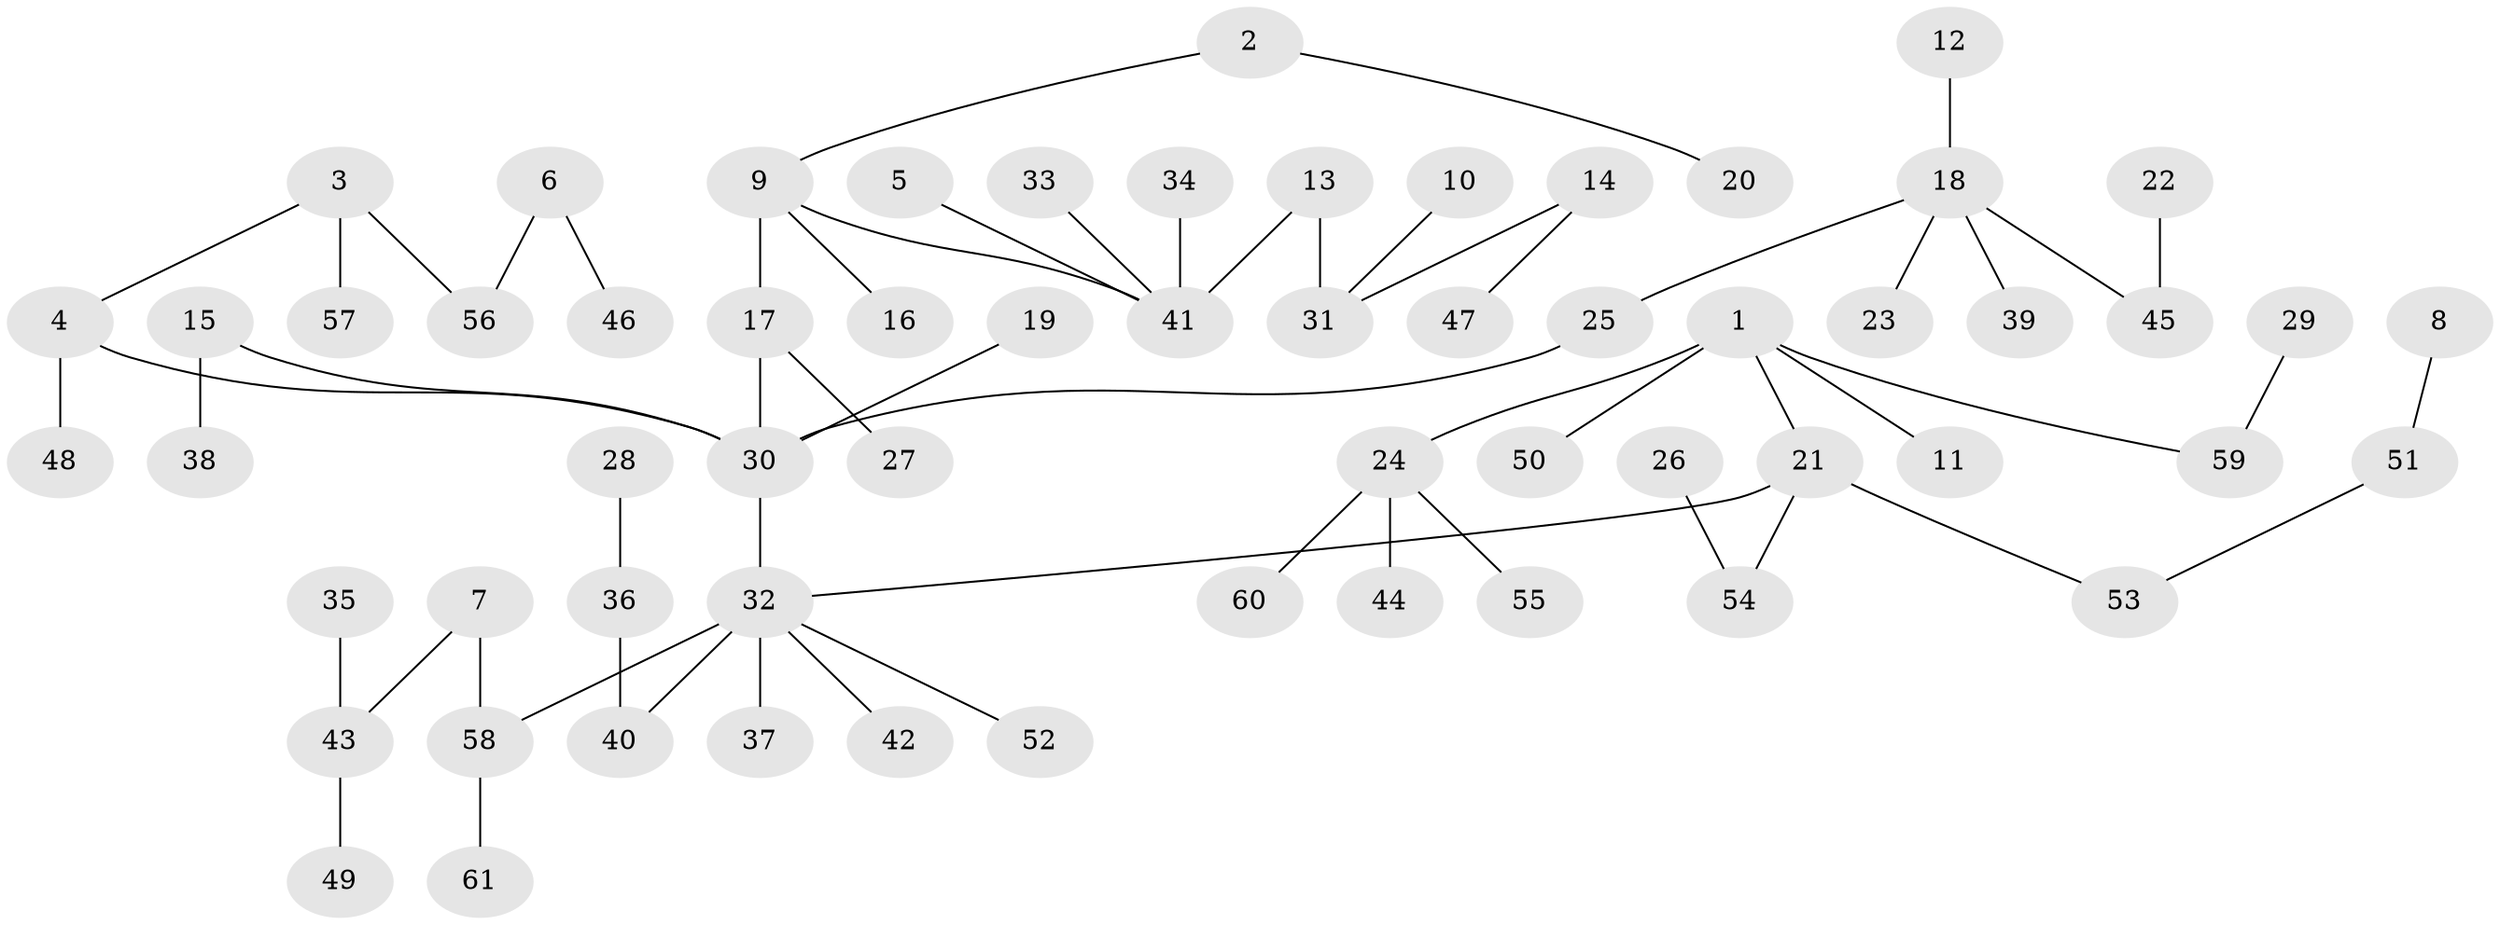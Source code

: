 // original degree distribution, {8: 0.00819672131147541, 7: 0.00819672131147541, 4: 0.04918032786885246, 5: 0.03278688524590164, 6: 0.02459016393442623, 3: 0.12295081967213115, 1: 0.5245901639344263, 2: 0.22950819672131148}
// Generated by graph-tools (version 1.1) at 2025/02/03/09/25 03:02:23]
// undirected, 61 vertices, 60 edges
graph export_dot {
graph [start="1"]
  node [color=gray90,style=filled];
  1;
  2;
  3;
  4;
  5;
  6;
  7;
  8;
  9;
  10;
  11;
  12;
  13;
  14;
  15;
  16;
  17;
  18;
  19;
  20;
  21;
  22;
  23;
  24;
  25;
  26;
  27;
  28;
  29;
  30;
  31;
  32;
  33;
  34;
  35;
  36;
  37;
  38;
  39;
  40;
  41;
  42;
  43;
  44;
  45;
  46;
  47;
  48;
  49;
  50;
  51;
  52;
  53;
  54;
  55;
  56;
  57;
  58;
  59;
  60;
  61;
  1 -- 11 [weight=1.0];
  1 -- 21 [weight=1.0];
  1 -- 24 [weight=1.0];
  1 -- 50 [weight=1.0];
  1 -- 59 [weight=1.0];
  2 -- 9 [weight=1.0];
  2 -- 20 [weight=1.0];
  3 -- 4 [weight=1.0];
  3 -- 56 [weight=1.0];
  3 -- 57 [weight=1.0];
  4 -- 30 [weight=1.0];
  4 -- 48 [weight=1.0];
  5 -- 41 [weight=1.0];
  6 -- 46 [weight=1.0];
  6 -- 56 [weight=1.0];
  7 -- 43 [weight=1.0];
  7 -- 58 [weight=1.0];
  8 -- 51 [weight=1.0];
  9 -- 16 [weight=1.0];
  9 -- 17 [weight=1.0];
  9 -- 41 [weight=1.0];
  10 -- 31 [weight=1.0];
  12 -- 18 [weight=1.0];
  13 -- 31 [weight=1.0];
  13 -- 41 [weight=1.0];
  14 -- 31 [weight=1.0];
  14 -- 47 [weight=1.0];
  15 -- 30 [weight=1.0];
  15 -- 38 [weight=1.0];
  17 -- 27 [weight=1.0];
  17 -- 30 [weight=1.0];
  18 -- 23 [weight=1.0];
  18 -- 25 [weight=1.0];
  18 -- 39 [weight=1.0];
  18 -- 45 [weight=1.0];
  19 -- 30 [weight=1.0];
  21 -- 32 [weight=1.0];
  21 -- 53 [weight=1.0];
  21 -- 54 [weight=1.0];
  22 -- 45 [weight=1.0];
  24 -- 44 [weight=1.0];
  24 -- 55 [weight=1.0];
  24 -- 60 [weight=1.0];
  25 -- 30 [weight=1.0];
  26 -- 54 [weight=1.0];
  28 -- 36 [weight=1.0];
  29 -- 59 [weight=1.0];
  30 -- 32 [weight=1.0];
  32 -- 37 [weight=1.0];
  32 -- 40 [weight=1.0];
  32 -- 42 [weight=1.0];
  32 -- 52 [weight=1.0];
  32 -- 58 [weight=1.0];
  33 -- 41 [weight=1.0];
  34 -- 41 [weight=1.0];
  35 -- 43 [weight=1.0];
  36 -- 40 [weight=1.0];
  43 -- 49 [weight=1.0];
  51 -- 53 [weight=1.0];
  58 -- 61 [weight=1.0];
}
